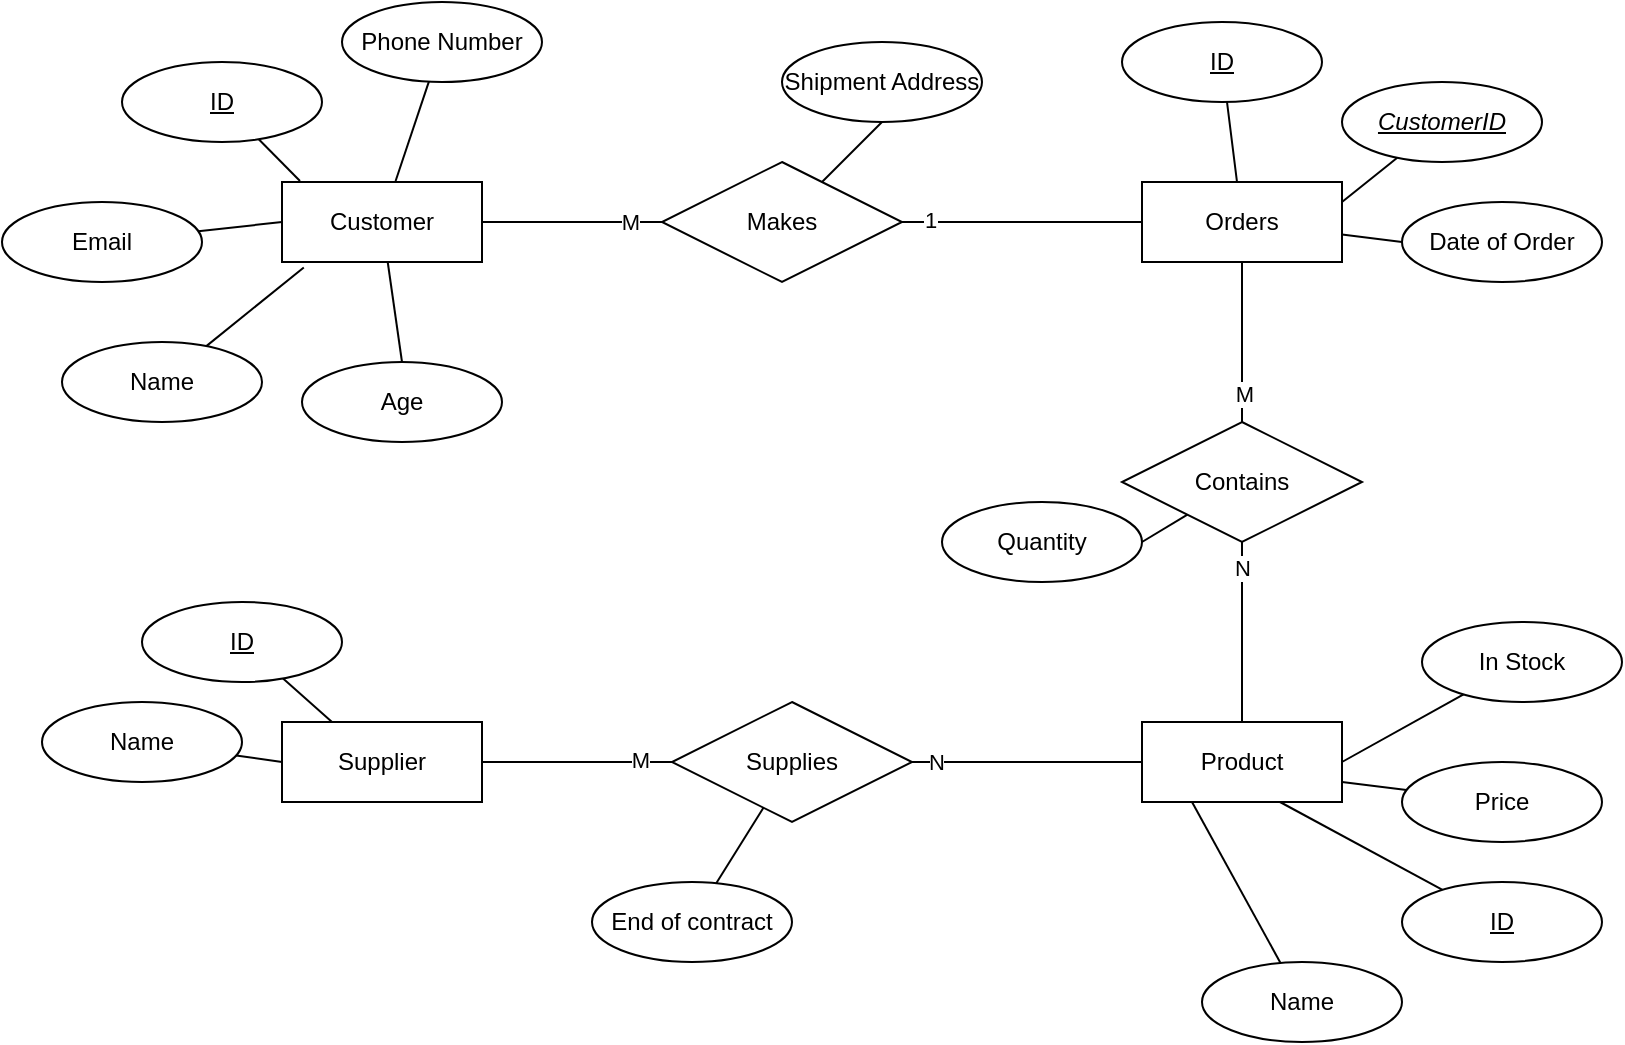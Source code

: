 <mxfile version="24.2.5" type="device">
  <diagram id="R2lEEEUBdFMjLlhIrx00" name="Page-1">
    <mxGraphModel dx="1134" dy="799" grid="1" gridSize="10" guides="1" tooltips="1" connect="1" arrows="1" fold="1" page="1" pageScale="1" pageWidth="850" pageHeight="1100" math="0" shadow="0" extFonts="Permanent Marker^https://fonts.googleapis.com/css?family=Permanent+Marker">
      <root>
        <mxCell id="0" />
        <mxCell id="1" parent="0" />
        <mxCell id="Gz5a2Q4NAkWicUtKExjE-39" style="edgeStyle=none;rounded=0;orthogonalLoop=1;jettySize=auto;html=1;entryX=0;entryY=0.5;entryDx=0;entryDy=0;strokeColor=default;align=center;verticalAlign=middle;fontFamily=Helvetica;fontSize=11;fontColor=default;labelBackgroundColor=default;endArrow=none;endFill=0;" edge="1" parent="1" source="Gz5a2Q4NAkWicUtKExjE-4" target="Gz5a2Q4NAkWicUtKExjE-37">
          <mxGeometry relative="1" as="geometry" />
        </mxCell>
        <mxCell id="Gz5a2Q4NAkWicUtKExjE-48" value="M" style="edgeLabel;html=1;align=center;verticalAlign=middle;resizable=0;points=[];fontFamily=Helvetica;fontSize=11;fontColor=default;labelBackgroundColor=default;" vertex="1" connectable="0" parent="Gz5a2Q4NAkWicUtKExjE-39">
          <mxGeometry x="0.636" relative="1" as="geometry">
            <mxPoint as="offset" />
          </mxGeometry>
        </mxCell>
        <mxCell id="Gz5a2Q4NAkWicUtKExjE-64" style="edgeStyle=none;rounded=0;orthogonalLoop=1;jettySize=auto;html=1;entryX=0.5;entryY=0;entryDx=0;entryDy=0;strokeColor=default;align=center;verticalAlign=middle;fontFamily=Helvetica;fontSize=11;fontColor=default;labelBackgroundColor=default;endArrow=none;endFill=0;" edge="1" parent="1" source="Gz5a2Q4NAkWicUtKExjE-4" target="Gz5a2Q4NAkWicUtKExjE-63">
          <mxGeometry relative="1" as="geometry" />
        </mxCell>
        <mxCell id="Gz5a2Q4NAkWicUtKExjE-4" value="Customer" style="whiteSpace=wrap;html=1;align=center;" vertex="1" parent="1">
          <mxGeometry x="170" y="120" width="100" height="40" as="geometry" />
        </mxCell>
        <mxCell id="Gz5a2Q4NAkWicUtKExjE-6" value="Product" style="whiteSpace=wrap;html=1;align=center;" vertex="1" parent="1">
          <mxGeometry x="600" y="390" width="100" height="40" as="geometry" />
        </mxCell>
        <mxCell id="Gz5a2Q4NAkWicUtKExjE-34" style="edgeStyle=none;rounded=0;orthogonalLoop=1;jettySize=auto;html=1;entryX=0;entryY=0.5;entryDx=0;entryDy=0;strokeColor=default;align=center;verticalAlign=middle;fontFamily=Helvetica;fontSize=11;fontColor=default;labelBackgroundColor=default;endArrow=none;endFill=0;" edge="1" parent="1" source="Gz5a2Q4NAkWicUtKExjE-7" target="Gz5a2Q4NAkWicUtKExjE-32">
          <mxGeometry relative="1" as="geometry" />
        </mxCell>
        <mxCell id="Gz5a2Q4NAkWicUtKExjE-43" value="M" style="edgeLabel;html=1;align=center;verticalAlign=middle;resizable=0;points=[];fontFamily=Helvetica;fontSize=11;fontColor=default;labelBackgroundColor=default;" vertex="1" connectable="0" parent="Gz5a2Q4NAkWicUtKExjE-34">
          <mxGeometry x="0.666" y="1" relative="1" as="geometry">
            <mxPoint as="offset" />
          </mxGeometry>
        </mxCell>
        <mxCell id="Gz5a2Q4NAkWicUtKExjE-7" value="Supplier" style="whiteSpace=wrap;html=1;align=center;" vertex="1" parent="1">
          <mxGeometry x="170" y="390" width="100" height="40" as="geometry" />
        </mxCell>
        <mxCell id="Gz5a2Q4NAkWicUtKExjE-11" value="&lt;u&gt;ID&lt;/u&gt;" style="ellipse;whiteSpace=wrap;html=1;align=center;" vertex="1" parent="1">
          <mxGeometry x="90" y="60" width="100" height="40" as="geometry" />
        </mxCell>
        <mxCell id="Gz5a2Q4NAkWicUtKExjE-12" value="Phone Number" style="ellipse;whiteSpace=wrap;html=1;align=center;" vertex="1" parent="1">
          <mxGeometry x="200" y="30" width="100" height="40" as="geometry" />
        </mxCell>
        <mxCell id="Gz5a2Q4NAkWicUtKExjE-16" style="edgeStyle=none;rounded=0;orthogonalLoop=1;jettySize=auto;html=1;entryX=0.109;entryY=1.068;entryDx=0;entryDy=0;strokeColor=default;align=center;verticalAlign=middle;fontFamily=Helvetica;fontSize=11;fontColor=default;labelBackgroundColor=default;endArrow=none;endFill=0;entryPerimeter=0;" edge="1" parent="1" source="Gz5a2Q4NAkWicUtKExjE-13" target="Gz5a2Q4NAkWicUtKExjE-4">
          <mxGeometry relative="1" as="geometry" />
        </mxCell>
        <mxCell id="Gz5a2Q4NAkWicUtKExjE-13" value="Name" style="ellipse;whiteSpace=wrap;html=1;align=center;" vertex="1" parent="1">
          <mxGeometry x="60" y="200" width="100" height="40" as="geometry" />
        </mxCell>
        <mxCell id="Gz5a2Q4NAkWicUtKExjE-17" style="edgeStyle=none;rounded=0;orthogonalLoop=1;jettySize=auto;html=1;entryX=0;entryY=0.5;entryDx=0;entryDy=0;strokeColor=default;align=center;verticalAlign=middle;fontFamily=Helvetica;fontSize=11;fontColor=default;labelBackgroundColor=default;endArrow=none;endFill=0;" edge="1" parent="1" source="Gz5a2Q4NAkWicUtKExjE-14" target="Gz5a2Q4NAkWicUtKExjE-4">
          <mxGeometry relative="1" as="geometry" />
        </mxCell>
        <mxCell id="Gz5a2Q4NAkWicUtKExjE-14" value="Email" style="ellipse;whiteSpace=wrap;html=1;align=center;" vertex="1" parent="1">
          <mxGeometry x="30" y="130" width="100" height="40" as="geometry" />
        </mxCell>
        <mxCell id="Gz5a2Q4NAkWicUtKExjE-18" style="edgeStyle=none;rounded=0;orthogonalLoop=1;jettySize=auto;html=1;entryX=0.09;entryY=-0.012;entryDx=0;entryDy=0;entryPerimeter=0;strokeColor=default;align=center;verticalAlign=middle;fontFamily=Helvetica;fontSize=11;fontColor=default;labelBackgroundColor=default;endArrow=none;endFill=0;" edge="1" parent="1" source="Gz5a2Q4NAkWicUtKExjE-11" target="Gz5a2Q4NAkWicUtKExjE-4">
          <mxGeometry relative="1" as="geometry" />
        </mxCell>
        <mxCell id="Gz5a2Q4NAkWicUtKExjE-19" style="edgeStyle=none;rounded=0;orthogonalLoop=1;jettySize=auto;html=1;entryX=0.568;entryY=-0.012;entryDx=0;entryDy=0;entryPerimeter=0;strokeColor=default;align=center;verticalAlign=middle;fontFamily=Helvetica;fontSize=11;fontColor=default;labelBackgroundColor=default;endArrow=none;endFill=0;" edge="1" parent="1" source="Gz5a2Q4NAkWicUtKExjE-12" target="Gz5a2Q4NAkWicUtKExjE-4">
          <mxGeometry relative="1" as="geometry" />
        </mxCell>
        <mxCell id="Gz5a2Q4NAkWicUtKExjE-21" style="edgeStyle=none;rounded=0;orthogonalLoop=1;jettySize=auto;html=1;strokeColor=default;align=center;verticalAlign=middle;fontFamily=Helvetica;fontSize=11;fontColor=default;labelBackgroundColor=default;endArrow=none;endFill=0;" edge="1" parent="1" source="Gz5a2Q4NAkWicUtKExjE-20">
          <mxGeometry relative="1" as="geometry">
            <mxPoint x="669" y="430" as="targetPoint" />
          </mxGeometry>
        </mxCell>
        <mxCell id="Gz5a2Q4NAkWicUtKExjE-20" value="&lt;u&gt;ID&lt;/u&gt;" style="ellipse;whiteSpace=wrap;html=1;align=center;" vertex="1" parent="1">
          <mxGeometry x="730" y="470" width="100" height="40" as="geometry" />
        </mxCell>
        <mxCell id="Gz5a2Q4NAkWicUtKExjE-23" style="edgeStyle=none;rounded=0;orthogonalLoop=1;jettySize=auto;html=1;entryX=1;entryY=0.5;entryDx=0;entryDy=0;strokeColor=default;align=center;verticalAlign=middle;fontFamily=Helvetica;fontSize=11;fontColor=default;labelBackgroundColor=default;endArrow=none;endFill=0;" edge="1" parent="1" source="Gz5a2Q4NAkWicUtKExjE-22" target="Gz5a2Q4NAkWicUtKExjE-6">
          <mxGeometry relative="1" as="geometry" />
        </mxCell>
        <mxCell id="Gz5a2Q4NAkWicUtKExjE-22" value="In Stock" style="ellipse;whiteSpace=wrap;html=1;align=center;" vertex="1" parent="1">
          <mxGeometry x="740" y="340" width="100" height="40" as="geometry" />
        </mxCell>
        <mxCell id="Gz5a2Q4NAkWicUtKExjE-24" value="Name" style="ellipse;whiteSpace=wrap;html=1;align=center;" vertex="1" parent="1">
          <mxGeometry x="630" y="510" width="100" height="40" as="geometry" />
        </mxCell>
        <mxCell id="Gz5a2Q4NAkWicUtKExjE-27" style="edgeStyle=none;rounded=0;orthogonalLoop=1;jettySize=auto;html=1;entryX=1;entryY=0.75;entryDx=0;entryDy=0;strokeColor=default;align=center;verticalAlign=middle;fontFamily=Helvetica;fontSize=11;fontColor=default;labelBackgroundColor=default;endArrow=none;endFill=0;" edge="1" parent="1" source="Gz5a2Q4NAkWicUtKExjE-25" target="Gz5a2Q4NAkWicUtKExjE-6">
          <mxGeometry relative="1" as="geometry" />
        </mxCell>
        <mxCell id="Gz5a2Q4NAkWicUtKExjE-25" value="Price" style="ellipse;whiteSpace=wrap;html=1;align=center;" vertex="1" parent="1">
          <mxGeometry x="730" y="410" width="100" height="40" as="geometry" />
        </mxCell>
        <mxCell id="Gz5a2Q4NAkWicUtKExjE-26" style="edgeStyle=none;rounded=0;orthogonalLoop=1;jettySize=auto;html=1;entryX=0.25;entryY=1;entryDx=0;entryDy=0;strokeColor=default;align=center;verticalAlign=middle;fontFamily=Helvetica;fontSize=11;fontColor=default;labelBackgroundColor=default;endArrow=none;endFill=0;" edge="1" parent="1" source="Gz5a2Q4NAkWicUtKExjE-24" target="Gz5a2Q4NAkWicUtKExjE-6">
          <mxGeometry relative="1" as="geometry" />
        </mxCell>
        <mxCell id="Gz5a2Q4NAkWicUtKExjE-29" style="edgeStyle=none;rounded=0;orthogonalLoop=1;jettySize=auto;html=1;entryX=0.25;entryY=0;entryDx=0;entryDy=0;strokeColor=default;align=center;verticalAlign=middle;fontFamily=Helvetica;fontSize=11;fontColor=default;labelBackgroundColor=default;endArrow=none;endFill=0;" edge="1" parent="1" source="Gz5a2Q4NAkWicUtKExjE-28" target="Gz5a2Q4NAkWicUtKExjE-7">
          <mxGeometry relative="1" as="geometry" />
        </mxCell>
        <mxCell id="Gz5a2Q4NAkWicUtKExjE-28" value="&lt;u&gt;ID&lt;/u&gt;" style="ellipse;whiteSpace=wrap;html=1;align=center;" vertex="1" parent="1">
          <mxGeometry x="100" y="330" width="100" height="40" as="geometry" />
        </mxCell>
        <mxCell id="Gz5a2Q4NAkWicUtKExjE-31" style="edgeStyle=none;rounded=0;orthogonalLoop=1;jettySize=auto;html=1;entryX=0;entryY=0.5;entryDx=0;entryDy=0;strokeColor=default;align=center;verticalAlign=middle;fontFamily=Helvetica;fontSize=11;fontColor=default;labelBackgroundColor=default;endArrow=none;endFill=0;" edge="1" parent="1" source="Gz5a2Q4NAkWicUtKExjE-30" target="Gz5a2Q4NAkWicUtKExjE-7">
          <mxGeometry relative="1" as="geometry" />
        </mxCell>
        <mxCell id="Gz5a2Q4NAkWicUtKExjE-30" value="Name" style="ellipse;whiteSpace=wrap;html=1;align=center;" vertex="1" parent="1">
          <mxGeometry x="50" y="380" width="100" height="40" as="geometry" />
        </mxCell>
        <mxCell id="Gz5a2Q4NAkWicUtKExjE-35" style="edgeStyle=none;rounded=0;orthogonalLoop=1;jettySize=auto;html=1;entryX=0;entryY=0.5;entryDx=0;entryDy=0;strokeColor=default;align=center;verticalAlign=middle;fontFamily=Helvetica;fontSize=11;fontColor=default;labelBackgroundColor=default;endArrow=none;endFill=0;entryPerimeter=0;" edge="1" parent="1" source="Gz5a2Q4NAkWicUtKExjE-32" target="Gz5a2Q4NAkWicUtKExjE-6">
          <mxGeometry relative="1" as="geometry" />
        </mxCell>
        <mxCell id="Gz5a2Q4NAkWicUtKExjE-44" value="N" style="edgeLabel;html=1;align=center;verticalAlign=middle;resizable=0;points=[];fontFamily=Helvetica;fontSize=11;fontColor=default;labelBackgroundColor=default;" vertex="1" connectable="0" parent="Gz5a2Q4NAkWicUtKExjE-35">
          <mxGeometry x="-0.8" relative="1" as="geometry">
            <mxPoint as="offset" />
          </mxGeometry>
        </mxCell>
        <mxCell id="Gz5a2Q4NAkWicUtKExjE-70" style="edgeStyle=none;rounded=0;orthogonalLoop=1;jettySize=auto;html=1;strokeColor=default;align=center;verticalAlign=middle;fontFamily=Helvetica;fontSize=11;fontColor=default;labelBackgroundColor=default;endArrow=none;endFill=0;" edge="1" parent="1" source="Gz5a2Q4NAkWicUtKExjE-32" target="Gz5a2Q4NAkWicUtKExjE-69">
          <mxGeometry relative="1" as="geometry" />
        </mxCell>
        <mxCell id="Gz5a2Q4NAkWicUtKExjE-32" value="Supplies" style="shape=rhombus;perimeter=rhombusPerimeter;whiteSpace=wrap;html=1;align=center;" vertex="1" parent="1">
          <mxGeometry x="365" y="380" width="120" height="60" as="geometry" />
        </mxCell>
        <mxCell id="Gz5a2Q4NAkWicUtKExjE-41" style="edgeStyle=none;rounded=0;orthogonalLoop=1;jettySize=auto;html=1;entryX=0.5;entryY=0;entryDx=0;entryDy=0;strokeColor=default;align=center;verticalAlign=middle;fontFamily=Helvetica;fontSize=11;fontColor=default;labelBackgroundColor=default;endArrow=none;endFill=0;" edge="1" parent="1" source="Gz5a2Q4NAkWicUtKExjE-36" target="Gz5a2Q4NAkWicUtKExjE-38">
          <mxGeometry relative="1" as="geometry" />
        </mxCell>
        <mxCell id="Gz5a2Q4NAkWicUtKExjE-45" value="M" style="edgeLabel;html=1;align=center;verticalAlign=middle;resizable=0;points=[];fontFamily=Helvetica;fontSize=11;fontColor=default;labelBackgroundColor=default;" vertex="1" connectable="0" parent="Gz5a2Q4NAkWicUtKExjE-41">
          <mxGeometry x="0.632" y="1" relative="1" as="geometry">
            <mxPoint as="offset" />
          </mxGeometry>
        </mxCell>
        <mxCell id="Gz5a2Q4NAkWicUtKExjE-59" style="edgeStyle=none;rounded=0;orthogonalLoop=1;jettySize=auto;html=1;entryX=0;entryY=0.5;entryDx=0;entryDy=0;strokeColor=default;align=center;verticalAlign=middle;fontFamily=Helvetica;fontSize=11;fontColor=default;labelBackgroundColor=default;endArrow=none;endFill=0;" edge="1" parent="1" source="Gz5a2Q4NAkWicUtKExjE-36" target="Gz5a2Q4NAkWicUtKExjE-58">
          <mxGeometry relative="1" as="geometry" />
        </mxCell>
        <mxCell id="Gz5a2Q4NAkWicUtKExjE-62" style="edgeStyle=none;rounded=0;orthogonalLoop=1;jettySize=auto;html=1;entryX=0.5;entryY=1;entryDx=0;entryDy=0;strokeColor=default;align=center;verticalAlign=middle;fontFamily=Helvetica;fontSize=11;fontColor=default;labelBackgroundColor=default;endArrow=none;endFill=0;" edge="1" parent="1" source="Gz5a2Q4NAkWicUtKExjE-37" target="Gz5a2Q4NAkWicUtKExjE-60">
          <mxGeometry relative="1" as="geometry" />
        </mxCell>
        <mxCell id="Gz5a2Q4NAkWicUtKExjE-36" value="Orders" style="whiteSpace=wrap;html=1;align=center;" vertex="1" parent="1">
          <mxGeometry x="600" y="120" width="100" height="40" as="geometry" />
        </mxCell>
        <mxCell id="Gz5a2Q4NAkWicUtKExjE-40" style="edgeStyle=none;rounded=0;orthogonalLoop=1;jettySize=auto;html=1;entryX=0;entryY=0.5;entryDx=0;entryDy=0;strokeColor=default;align=center;verticalAlign=middle;fontFamily=Helvetica;fontSize=11;fontColor=default;labelBackgroundColor=default;endArrow=none;endFill=0;" edge="1" parent="1" source="Gz5a2Q4NAkWicUtKExjE-37" target="Gz5a2Q4NAkWicUtKExjE-36">
          <mxGeometry relative="1" as="geometry" />
        </mxCell>
        <mxCell id="Gz5a2Q4NAkWicUtKExjE-51" value="1" style="edgeLabel;html=1;align=center;verticalAlign=middle;resizable=0;points=[];fontFamily=Helvetica;fontSize=11;fontColor=default;labelBackgroundColor=default;" vertex="1" connectable="0" parent="Gz5a2Q4NAkWicUtKExjE-40">
          <mxGeometry x="-0.779" y="1" relative="1" as="geometry">
            <mxPoint as="offset" />
          </mxGeometry>
        </mxCell>
        <mxCell id="Gz5a2Q4NAkWicUtKExjE-37" value="Makes" style="shape=rhombus;perimeter=rhombusPerimeter;whiteSpace=wrap;html=1;align=center;" vertex="1" parent="1">
          <mxGeometry x="360" y="110" width="120" height="60" as="geometry" />
        </mxCell>
        <mxCell id="Gz5a2Q4NAkWicUtKExjE-42" style="edgeStyle=none;rounded=0;orthogonalLoop=1;jettySize=auto;html=1;entryX=0.5;entryY=0;entryDx=0;entryDy=0;strokeColor=default;align=center;verticalAlign=middle;fontFamily=Helvetica;fontSize=11;fontColor=default;labelBackgroundColor=default;endArrow=none;endFill=0;" edge="1" parent="1" source="Gz5a2Q4NAkWicUtKExjE-38" target="Gz5a2Q4NAkWicUtKExjE-6">
          <mxGeometry relative="1" as="geometry" />
        </mxCell>
        <mxCell id="Gz5a2Q4NAkWicUtKExjE-46" value="N" style="edgeLabel;html=1;align=center;verticalAlign=middle;resizable=0;points=[];fontFamily=Helvetica;fontSize=11;fontColor=default;labelBackgroundColor=default;" vertex="1" connectable="0" parent="Gz5a2Q4NAkWicUtKExjE-42">
          <mxGeometry x="-0.714" relative="1" as="geometry">
            <mxPoint as="offset" />
          </mxGeometry>
        </mxCell>
        <mxCell id="Gz5a2Q4NAkWicUtKExjE-68" style="edgeStyle=none;rounded=0;orthogonalLoop=1;jettySize=auto;html=1;entryX=1;entryY=0.5;entryDx=0;entryDy=0;strokeColor=default;align=center;verticalAlign=middle;fontFamily=Helvetica;fontSize=11;fontColor=default;labelBackgroundColor=default;endArrow=none;endFill=0;" edge="1" parent="1" source="Gz5a2Q4NAkWicUtKExjE-38" target="Gz5a2Q4NAkWicUtKExjE-67">
          <mxGeometry relative="1" as="geometry" />
        </mxCell>
        <mxCell id="Gz5a2Q4NAkWicUtKExjE-38" value="Contains" style="shape=rhombus;perimeter=rhombusPerimeter;whiteSpace=wrap;html=1;align=center;" vertex="1" parent="1">
          <mxGeometry x="590" y="240" width="120" height="60" as="geometry" />
        </mxCell>
        <mxCell id="Gz5a2Q4NAkWicUtKExjE-56" style="edgeStyle=none;rounded=0;orthogonalLoop=1;jettySize=auto;html=1;strokeColor=default;align=center;verticalAlign=middle;fontFamily=Helvetica;fontSize=11;fontColor=default;labelBackgroundColor=default;endArrow=none;endFill=0;" edge="1" parent="1" source="Gz5a2Q4NAkWicUtKExjE-54" target="Gz5a2Q4NAkWicUtKExjE-36">
          <mxGeometry relative="1" as="geometry" />
        </mxCell>
        <mxCell id="Gz5a2Q4NAkWicUtKExjE-54" value="&lt;u&gt;ID&lt;/u&gt;" style="ellipse;whiteSpace=wrap;html=1;align=center;" vertex="1" parent="1">
          <mxGeometry x="590" y="40" width="100" height="40" as="geometry" />
        </mxCell>
        <mxCell id="Gz5a2Q4NAkWicUtKExjE-57" style="edgeStyle=none;rounded=0;orthogonalLoop=1;jettySize=auto;html=1;entryX=1;entryY=0.25;entryDx=0;entryDy=0;strokeColor=default;align=center;verticalAlign=middle;fontFamily=Helvetica;fontSize=11;fontColor=default;labelBackgroundColor=default;endArrow=none;endFill=0;" edge="1" parent="1" source="Gz5a2Q4NAkWicUtKExjE-55" target="Gz5a2Q4NAkWicUtKExjE-36">
          <mxGeometry relative="1" as="geometry" />
        </mxCell>
        <mxCell id="Gz5a2Q4NAkWicUtKExjE-55" value="&lt;i&gt;&lt;u&gt;CustomerID&lt;/u&gt;&lt;/i&gt;" style="ellipse;whiteSpace=wrap;html=1;align=center;" vertex="1" parent="1">
          <mxGeometry x="700" y="70" width="100" height="40" as="geometry" />
        </mxCell>
        <mxCell id="Gz5a2Q4NAkWicUtKExjE-58" value="Date of Order" style="ellipse;whiteSpace=wrap;html=1;align=center;" vertex="1" parent="1">
          <mxGeometry x="730" y="130" width="100" height="40" as="geometry" />
        </mxCell>
        <mxCell id="Gz5a2Q4NAkWicUtKExjE-60" value="Shipment Address" style="ellipse;whiteSpace=wrap;html=1;align=center;" vertex="1" parent="1">
          <mxGeometry x="420" y="50" width="100" height="40" as="geometry" />
        </mxCell>
        <mxCell id="Gz5a2Q4NAkWicUtKExjE-63" value="Age" style="ellipse;whiteSpace=wrap;html=1;align=center;" vertex="1" parent="1">
          <mxGeometry x="180" y="210" width="100" height="40" as="geometry" />
        </mxCell>
        <mxCell id="Gz5a2Q4NAkWicUtKExjE-67" value="Quantity" style="ellipse;whiteSpace=wrap;html=1;align=center;" vertex="1" parent="1">
          <mxGeometry x="500" y="280" width="100" height="40" as="geometry" />
        </mxCell>
        <mxCell id="Gz5a2Q4NAkWicUtKExjE-69" value="End of contract" style="ellipse;whiteSpace=wrap;html=1;align=center;" vertex="1" parent="1">
          <mxGeometry x="325" y="470" width="100" height="40" as="geometry" />
        </mxCell>
      </root>
    </mxGraphModel>
  </diagram>
</mxfile>
